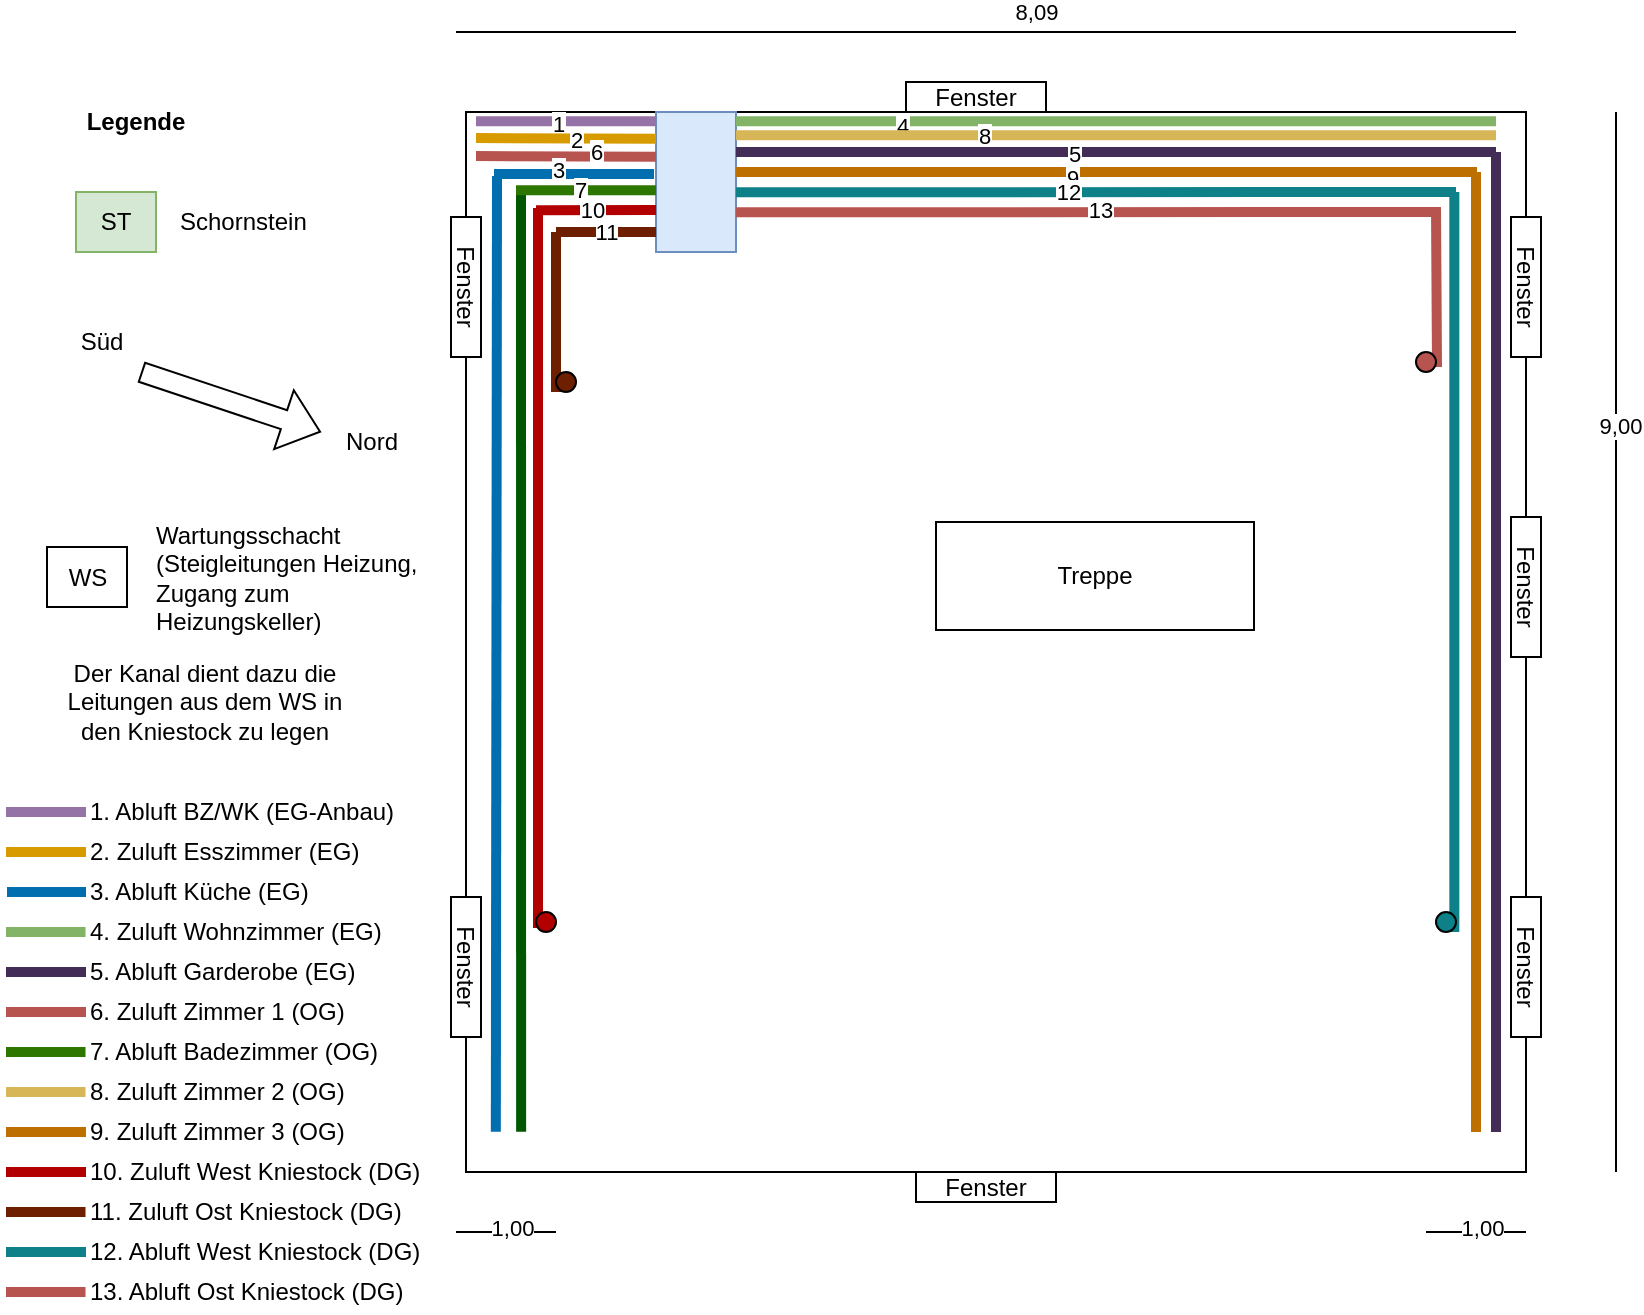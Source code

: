 <mxfile version="24.8.3">
  <diagram name="Seite-1" id="Y9C5wVx7RIW8EZkptMKy">
    <mxGraphModel dx="979" dy="818" grid="1" gridSize="10" guides="1" tooltips="1" connect="1" arrows="1" fold="1" page="1" pageScale="1" pageWidth="827" pageHeight="1169" math="0" shadow="0">
      <root>
        <mxCell id="0" />
        <mxCell id="1" parent="0" />
        <mxCell id="4Ki8aTBxuD5668MgcmTE-1" value="" style="whiteSpace=wrap;html=1;aspect=fixed;fillColor=none;strokeColor=#000000;verticalAlign=middle;align=left;" parent="1" vertex="1">
          <mxGeometry x="235" y="80" width="530" height="530" as="geometry" />
        </mxCell>
        <mxCell id="4Ki8aTBxuD5668MgcmTE-4" value="Treppe" style="rounded=0;whiteSpace=wrap;html=1;" parent="1" vertex="1">
          <mxGeometry x="470" y="285" width="159" height="54" as="geometry" />
        </mxCell>
        <mxCell id="4Ki8aTBxuD5668MgcmTE-14" value="" style="endArrow=none;html=1;rounded=0;" parent="1" edge="1">
          <mxGeometry width="50" height="50" relative="1" as="geometry">
            <mxPoint x="760" y="40" as="sourcePoint" />
            <mxPoint x="230" y="40" as="targetPoint" />
          </mxGeometry>
        </mxCell>
        <mxCell id="4Ki8aTBxuD5668MgcmTE-15" value="&lt;div&gt;8,09&lt;/div&gt;" style="edgeLabel;html=1;align=center;verticalAlign=middle;resizable=0;points=[];" parent="4Ki8aTBxuD5668MgcmTE-14" vertex="1" connectable="0">
          <mxGeometry x="-0.185" y="2" relative="1" as="geometry">
            <mxPoint x="-24" y="-12" as="offset" />
          </mxGeometry>
        </mxCell>
        <mxCell id="4Ki8aTBxuD5668MgcmTE-17" value="ST" style="rounded=0;whiteSpace=wrap;html=1;fillColor=#d5e8d4;strokeColor=#82b366;" parent="1" vertex="1">
          <mxGeometry x="40" y="120" width="40" height="30" as="geometry" />
        </mxCell>
        <mxCell id="4Ki8aTBxuD5668MgcmTE-18" value="Schornstein " style="text;html=1;align=left;verticalAlign=middle;whiteSpace=wrap;rounded=0;" parent="1" vertex="1">
          <mxGeometry x="90" y="120" width="60" height="30" as="geometry" />
        </mxCell>
        <mxCell id="4Ki8aTBxuD5668MgcmTE-19" value="Legende" style="text;html=1;align=center;verticalAlign=middle;whiteSpace=wrap;rounded=0;fontStyle=1" parent="1" vertex="1">
          <mxGeometry x="40" y="70" width="60" height="30" as="geometry" />
        </mxCell>
        <mxCell id="4Ki8aTBxuD5668MgcmTE-20" value="" style="endArrow=none;html=1;rounded=0;" parent="1" edge="1">
          <mxGeometry width="50" height="50" relative="1" as="geometry">
            <mxPoint x="810" y="610" as="sourcePoint" />
            <mxPoint x="810" y="80" as="targetPoint" />
          </mxGeometry>
        </mxCell>
        <mxCell id="4Ki8aTBxuD5668MgcmTE-21" value="9,00" style="edgeLabel;html=1;align=center;verticalAlign=middle;resizable=0;points=[];" parent="4Ki8aTBxuD5668MgcmTE-20" vertex="1" connectable="0">
          <mxGeometry x="0.41" y="-2" relative="1" as="geometry">
            <mxPoint as="offset" />
          </mxGeometry>
        </mxCell>
        <mxCell id="4Ki8aTBxuD5668MgcmTE-23" value="" style="endArrow=none;html=1;rounded=0;" parent="1" edge="1">
          <mxGeometry width="50" height="50" relative="1" as="geometry">
            <mxPoint x="280" y="640" as="sourcePoint" />
            <mxPoint x="230" y="640" as="targetPoint" />
          </mxGeometry>
        </mxCell>
        <mxCell id="4Ki8aTBxuD5668MgcmTE-24" value="3" style="edgeLabel;html=1;align=center;verticalAlign=middle;resizable=0;points=[];" parent="4Ki8aTBxuD5668MgcmTE-23" vertex="1" connectable="0">
          <mxGeometry x="-0.069" y="-2" relative="1" as="geometry">
            <mxPoint as="offset" />
          </mxGeometry>
        </mxCell>
        <mxCell id="4Ki8aTBxuD5668MgcmTE-25" value="1,00" style="edgeLabel;html=1;align=center;verticalAlign=middle;resizable=0;points=[];" parent="4Ki8aTBxuD5668MgcmTE-23" vertex="1" connectable="0">
          <mxGeometry x="-0.097" y="-2" relative="1" as="geometry">
            <mxPoint as="offset" />
          </mxGeometry>
        </mxCell>
        <mxCell id="4Ki8aTBxuD5668MgcmTE-26" value="" style="endArrow=none;html=1;rounded=0;" parent="1" edge="1">
          <mxGeometry width="50" height="50" relative="1" as="geometry">
            <mxPoint x="765" y="640" as="sourcePoint" />
            <mxPoint x="715" y="640" as="targetPoint" />
          </mxGeometry>
        </mxCell>
        <mxCell id="4Ki8aTBxuD5668MgcmTE-27" value="3" style="edgeLabel;html=1;align=center;verticalAlign=middle;resizable=0;points=[];" parent="4Ki8aTBxuD5668MgcmTE-26" vertex="1" connectable="0">
          <mxGeometry x="-0.069" y="-2" relative="1" as="geometry">
            <mxPoint as="offset" />
          </mxGeometry>
        </mxCell>
        <mxCell id="4Ki8aTBxuD5668MgcmTE-28" value="1,00" style="edgeLabel;html=1;align=center;verticalAlign=middle;resizable=0;points=[];" parent="4Ki8aTBxuD5668MgcmTE-26" vertex="1" connectable="0">
          <mxGeometry x="-0.097" y="-2" relative="1" as="geometry">
            <mxPoint as="offset" />
          </mxGeometry>
        </mxCell>
        <mxCell id="4Ki8aTBxuD5668MgcmTE-29" value="" style="shape=flexArrow;endArrow=classic;html=1;rounded=0;" parent="1" edge="1">
          <mxGeometry width="50" height="50" relative="1" as="geometry">
            <mxPoint x="72.5" y="210" as="sourcePoint" />
            <mxPoint x="162.5" y="240" as="targetPoint" />
          </mxGeometry>
        </mxCell>
        <mxCell id="4Ki8aTBxuD5668MgcmTE-30" value="Süd" style="text;html=1;align=center;verticalAlign=middle;whiteSpace=wrap;rounded=0;" parent="1" vertex="1">
          <mxGeometry x="22.5" y="180" width="60" height="30" as="geometry" />
        </mxCell>
        <mxCell id="4Ki8aTBxuD5668MgcmTE-31" value="Nord" style="text;html=1;align=center;verticalAlign=middle;whiteSpace=wrap;rounded=0;" parent="1" vertex="1">
          <mxGeometry x="157.5" y="230" width="60" height="30" as="geometry" />
        </mxCell>
        <mxCell id="4Ki8aTBxuD5668MgcmTE-35" value="Der Kanal dient dazu die Leitungen aus dem WS in den Kniestock zu legen" style="text;html=1;align=center;verticalAlign=middle;whiteSpace=wrap;rounded=0;" parent="1" vertex="1">
          <mxGeometry x="25.5" y="357.5" width="157" height="35" as="geometry" />
        </mxCell>
        <mxCell id="4Ki8aTBxuD5668MgcmTE-36" value="Fenster" style="rounded=0;whiteSpace=wrap;html=1;" parent="1" vertex="1">
          <mxGeometry x="460" y="610" width="70" height="15" as="geometry" />
        </mxCell>
        <mxCell id="4Ki8aTBxuD5668MgcmTE-37" value="Fenster" style="rounded=0;whiteSpace=wrap;html=1;" parent="1" vertex="1">
          <mxGeometry x="455" y="65" width="70" height="15" as="geometry" />
        </mxCell>
        <mxCell id="4Ki8aTBxuD5668MgcmTE-38" value="Fenster" style="rounded=0;whiteSpace=wrap;html=1;rotation=90;" parent="1" vertex="1">
          <mxGeometry x="730" y="160" width="70" height="15" as="geometry" />
        </mxCell>
        <mxCell id="4Ki8aTBxuD5668MgcmTE-39" value="Fenster" style="rounded=0;whiteSpace=wrap;html=1;rotation=90;" parent="1" vertex="1">
          <mxGeometry x="730" y="500" width="70" height="15" as="geometry" />
        </mxCell>
        <mxCell id="4Ki8aTBxuD5668MgcmTE-40" value="Fenster" style="rounded=0;whiteSpace=wrap;html=1;rotation=90;" parent="1" vertex="1">
          <mxGeometry x="730" y="310" width="70" height="15" as="geometry" />
        </mxCell>
        <mxCell id="4Ki8aTBxuD5668MgcmTE-41" value="Fenster" style="rounded=0;whiteSpace=wrap;html=1;rotation=90;" parent="1" vertex="1">
          <mxGeometry x="200" y="160" width="70" height="15" as="geometry" />
        </mxCell>
        <mxCell id="4Ki8aTBxuD5668MgcmTE-42" value="Fenster" style="rounded=0;whiteSpace=wrap;html=1;rotation=90;" parent="1" vertex="1">
          <mxGeometry x="200" y="500" width="70" height="15" as="geometry" />
        </mxCell>
        <mxCell id="4Ki8aTBxuD5668MgcmTE-43" value="WS" style="rounded=0;whiteSpace=wrap;html=1;" parent="1" vertex="1">
          <mxGeometry x="25.5" y="297.5" width="40" height="30" as="geometry" />
        </mxCell>
        <mxCell id="4Ki8aTBxuD5668MgcmTE-44" value="Wartungsschacht&lt;br&gt;(Steigleitungen Heizung, Zugang zum Heizungskeller)" style="text;html=1;align=left;verticalAlign=middle;whiteSpace=wrap;rounded=0;" parent="1" vertex="1">
          <mxGeometry x="77.5" y="297.5" width="140" height="30" as="geometry" />
        </mxCell>
        <mxCell id="Gohh17GeNElbDkqMABfB-2" value="" style="rounded=0;whiteSpace=wrap;html=1;fillColor=#dae8fc;strokeColor=#6c8ebf;" parent="1" vertex="1">
          <mxGeometry x="330" y="80" width="40" height="70" as="geometry" />
        </mxCell>
        <mxCell id="Gohh17GeNElbDkqMABfB-8" value="" style="endArrow=none;html=1;rounded=0;strokeWidth=5;fillColor=#f0a30a;strokeColor=#BD7000;" parent="1" edge="1">
          <mxGeometry width="50" height="50" relative="1" as="geometry">
            <mxPoint x="740" y="590" as="sourcePoint" />
            <mxPoint x="740" y="110" as="targetPoint" />
          </mxGeometry>
        </mxCell>
        <mxCell id="Gohh17GeNElbDkqMABfB-9" value="" style="endArrow=none;html=1;rounded=0;strokeWidth=5;fillColor=#d5e8d4;strokeColor=#82b366;" parent="1" edge="1">
          <mxGeometry width="50" height="50" relative="1" as="geometry">
            <mxPoint x="750" y="84.58" as="sourcePoint" />
            <mxPoint x="370" y="84.58" as="targetPoint" />
          </mxGeometry>
        </mxCell>
        <mxCell id="Gohh17GeNElbDkqMABfB-40" value="4" style="edgeLabel;html=1;align=center;verticalAlign=middle;resizable=0;points=[];" parent="Gohh17GeNElbDkqMABfB-9" vertex="1" connectable="0">
          <mxGeometry x="0.564" y="2" relative="1" as="geometry">
            <mxPoint as="offset" />
          </mxGeometry>
        </mxCell>
        <mxCell id="Gohh17GeNElbDkqMABfB-10" value="" style="endArrow=none;html=1;rounded=0;strokeWidth=5;fillColor=#fff2cc;strokeColor=#d6b656;" parent="1" edge="1">
          <mxGeometry width="50" height="50" relative="1" as="geometry">
            <mxPoint x="750" y="91.58" as="sourcePoint" />
            <mxPoint x="370" y="91.58" as="targetPoint" />
          </mxGeometry>
        </mxCell>
        <mxCell id="Gohh17GeNElbDkqMABfB-43" value="8" style="edgeLabel;html=1;align=center;verticalAlign=middle;resizable=0;points=[];" parent="Gohh17GeNElbDkqMABfB-10" vertex="1" connectable="0">
          <mxGeometry x="0.351" relative="1" as="geometry">
            <mxPoint as="offset" />
          </mxGeometry>
        </mxCell>
        <mxCell id="Gohh17GeNElbDkqMABfB-11" value="" style="endArrow=none;html=1;rounded=0;strokeWidth=5;fillColor=#e1d5e7;strokeColor=#9673a6;exitX=0;exitY=0;exitDx=0;exitDy=0;" parent="1" edge="1">
          <mxGeometry width="50" height="50" relative="1" as="geometry">
            <mxPoint x="330" y="84.58" as="sourcePoint" />
            <mxPoint x="240" y="84.58" as="targetPoint" />
          </mxGeometry>
        </mxCell>
        <mxCell id="Gohh17GeNElbDkqMABfB-27" value="1" style="edgeLabel;html=1;align=center;verticalAlign=middle;resizable=0;points=[];" parent="Gohh17GeNElbDkqMABfB-11" vertex="1" connectable="0">
          <mxGeometry x="0.085" y="1" relative="1" as="geometry">
            <mxPoint as="offset" />
          </mxGeometry>
        </mxCell>
        <mxCell id="Gohh17GeNElbDkqMABfB-12" value="" style="endArrow=none;html=1;rounded=0;strokeWidth=5;fillColor=#ffe6cc;strokeColor=#d79b00;" parent="1" edge="1">
          <mxGeometry width="50" height="50" relative="1" as="geometry">
            <mxPoint x="330" y="93.42" as="sourcePoint" />
            <mxPoint x="240" y="93" as="targetPoint" />
          </mxGeometry>
        </mxCell>
        <mxCell id="Gohh17GeNElbDkqMABfB-28" value="2" style="edgeLabel;html=1;align=center;verticalAlign=middle;resizable=0;points=[];" parent="Gohh17GeNElbDkqMABfB-12" vertex="1" connectable="0">
          <mxGeometry x="-0.099" y="1" relative="1" as="geometry">
            <mxPoint as="offset" />
          </mxGeometry>
        </mxCell>
        <mxCell id="Gohh17GeNElbDkqMABfB-13" value="" style="endArrow=none;html=1;rounded=0;strokeWidth=5;fillColor=#f8cecc;strokeColor=#b85450;" parent="1" edge="1">
          <mxGeometry width="50" height="50" relative="1" as="geometry">
            <mxPoint x="330" y="102.42" as="sourcePoint" />
            <mxPoint x="240" y="102" as="targetPoint" />
          </mxGeometry>
        </mxCell>
        <mxCell id="Gohh17GeNElbDkqMABfB-33" value="6" style="edgeLabel;html=1;align=center;verticalAlign=middle;resizable=0;points=[];" parent="Gohh17GeNElbDkqMABfB-13" vertex="1" connectable="0">
          <mxGeometry x="-0.129" y="-3" relative="1" as="geometry">
            <mxPoint x="9" y="1" as="offset" />
          </mxGeometry>
        </mxCell>
        <mxCell id="Gohh17GeNElbDkqMABfB-14" value="" style="endArrow=none;html=1;rounded=0;strokeWidth=5;fillColor=#1ba1e2;strokeColor=#006EAF;exitX=0.047;exitY=0.962;exitDx=0;exitDy=0;exitPerimeter=0;" parent="1" edge="1">
          <mxGeometry width="50" height="50" relative="1" as="geometry">
            <mxPoint x="249.91" y="589.86" as="sourcePoint" />
            <mxPoint x="250.5" y="112" as="targetPoint" />
          </mxGeometry>
        </mxCell>
        <mxCell id="Gohh17GeNElbDkqMABfB-15" value="" style="endArrow=none;html=1;rounded=0;strokeWidth=5;fillColor=#1ba1e2;strokeColor=#006EAF;" parent="1" edge="1">
          <mxGeometry width="50" height="50" relative="1" as="geometry">
            <mxPoint x="329" y="111" as="sourcePoint" />
            <mxPoint x="249" y="111" as="targetPoint" />
          </mxGeometry>
        </mxCell>
        <mxCell id="Gohh17GeNElbDkqMABfB-32" value="3" style="edgeLabel;html=1;align=center;verticalAlign=middle;resizable=0;points=[];" parent="Gohh17GeNElbDkqMABfB-15" vertex="1" connectable="0">
          <mxGeometry x="0.213" y="-2" relative="1" as="geometry">
            <mxPoint as="offset" />
          </mxGeometry>
        </mxCell>
        <mxCell id="Gohh17GeNElbDkqMABfB-16" value="" style="endArrow=none;html=1;rounded=0;strokeWidth=5;fillColor=#008a00;strokeColor=#005700;exitX=0.052;exitY=0.962;exitDx=0;exitDy=0;exitPerimeter=0;" parent="1" source="4Ki8aTBxuD5668MgcmTE-1" edge="1">
          <mxGeometry width="50" height="50" relative="1" as="geometry">
            <mxPoint x="260.0" y="560.0" as="sourcePoint" />
            <mxPoint x="262.5" y="120" as="targetPoint" />
          </mxGeometry>
        </mxCell>
        <mxCell id="Gohh17GeNElbDkqMABfB-17" value="" style="endArrow=none;html=1;rounded=0;strokeWidth=5;fillColor=#60a917;strokeColor=#2D7600;" parent="1" edge="1">
          <mxGeometry width="50" height="50" relative="1" as="geometry">
            <mxPoint x="330" y="119.17" as="sourcePoint" />
            <mxPoint x="260" y="119.17" as="targetPoint" />
          </mxGeometry>
        </mxCell>
        <mxCell id="Gohh17GeNElbDkqMABfB-37" value="7" style="edgeLabel;html=1;align=center;verticalAlign=middle;resizable=0;points=[];" parent="Gohh17GeNElbDkqMABfB-17" vertex="1" connectable="0">
          <mxGeometry x="0.08" relative="1" as="geometry">
            <mxPoint as="offset" />
          </mxGeometry>
        </mxCell>
        <mxCell id="Gohh17GeNElbDkqMABfB-18" value="" style="endArrow=none;html=1;rounded=0;strokeWidth=5;fillColor=#76608a;strokeColor=#432D57;" parent="1" edge="1">
          <mxGeometry width="50" height="50" relative="1" as="geometry">
            <mxPoint x="750" y="100" as="sourcePoint" />
            <mxPoint x="370" y="100" as="targetPoint" />
          </mxGeometry>
        </mxCell>
        <mxCell id="Gohh17GeNElbDkqMABfB-46" value="5" style="edgeLabel;html=1;align=center;verticalAlign=middle;resizable=0;points=[];" parent="Gohh17GeNElbDkqMABfB-18" vertex="1" connectable="0">
          <mxGeometry x="0.114" y="1" relative="1" as="geometry">
            <mxPoint as="offset" />
          </mxGeometry>
        </mxCell>
        <mxCell id="Gohh17GeNElbDkqMABfB-19" value="" style="endArrow=none;html=1;rounded=0;strokeWidth=5;fillColor=#76608a;strokeColor=#432D57;" parent="1" edge="1">
          <mxGeometry width="50" height="50" relative="1" as="geometry">
            <mxPoint x="750" y="590" as="sourcePoint" />
            <mxPoint x="750" y="100" as="targetPoint" />
          </mxGeometry>
        </mxCell>
        <mxCell id="Gohh17GeNElbDkqMABfB-20" value="" style="endArrow=none;html=1;rounded=0;strokeWidth=5;fillColor=#f0a30a;strokeColor=#BD7000;" parent="1" edge="1">
          <mxGeometry width="50" height="50" relative="1" as="geometry">
            <mxPoint x="370" y="110" as="sourcePoint" />
            <mxPoint x="740.5" y="110" as="targetPoint" />
          </mxGeometry>
        </mxCell>
        <mxCell id="Gohh17GeNElbDkqMABfB-49" value="9" style="edgeLabel;html=1;align=center;verticalAlign=middle;resizable=0;points=[];" parent="Gohh17GeNElbDkqMABfB-20" vertex="1" connectable="0">
          <mxGeometry x="-0.096" y="-3" relative="1" as="geometry">
            <mxPoint as="offset" />
          </mxGeometry>
        </mxCell>
        <mxCell id="Gohh17GeNElbDkqMABfB-21" value="" style="endArrow=none;html=1;rounded=0;strokeWidth=5;fillColor=#e1d5e7;strokeColor=#9673a6;exitX=0;exitY=0.5;exitDx=0;exitDy=0;" parent="1" edge="1" source="Gohh17GeNElbDkqMABfB-22">
          <mxGeometry width="50" height="50" relative="1" as="geometry">
            <mxPoint x="40" y="430" as="sourcePoint" />
            <mxPoint x="5" y="430" as="targetPoint" />
          </mxGeometry>
        </mxCell>
        <mxCell id="Gohh17GeNElbDkqMABfB-22" value="1. Abluft BZ/WK (EG-Anbau)" style="text;html=1;align=left;verticalAlign=middle;whiteSpace=wrap;rounded=0;" parent="1" vertex="1">
          <mxGeometry x="45" y="420" width="170" height="20" as="geometry" />
        </mxCell>
        <mxCell id="Gohh17GeNElbDkqMABfB-23" value="" style="endArrow=none;html=1;rounded=0;strokeWidth=5;fillColor=#ffe6cc;strokeColor=#d79b00;exitX=0;exitY=0.5;exitDx=0;exitDy=0;" parent="1" edge="1" source="Gohh17GeNElbDkqMABfB-24">
          <mxGeometry width="50" height="50" relative="1" as="geometry">
            <mxPoint x="40" y="450" as="sourcePoint" />
            <mxPoint x="5" y="450" as="targetPoint" />
          </mxGeometry>
        </mxCell>
        <mxCell id="Gohh17GeNElbDkqMABfB-24" value="2. Zuluft Esszimmer (EG)" style="text;html=1;align=left;verticalAlign=middle;whiteSpace=wrap;rounded=0;" parent="1" vertex="1">
          <mxGeometry x="45" y="440" width="190" height="20" as="geometry" />
        </mxCell>
        <mxCell id="Gohh17GeNElbDkqMABfB-25" value="" style="endArrow=none;html=1;rounded=0;strokeWidth=5;fillColor=#f8cecc;strokeColor=#b85450;exitX=0;exitY=0.5;exitDx=0;exitDy=0;" parent="1" edge="1" source="Gohh17GeNElbDkqMABfB-26">
          <mxGeometry width="50" height="50" relative="1" as="geometry">
            <mxPoint x="40" y="530" as="sourcePoint" />
            <mxPoint x="5" y="530" as="targetPoint" />
          </mxGeometry>
        </mxCell>
        <mxCell id="Gohh17GeNElbDkqMABfB-26" value="6. Zuluft Zimmer 1 (OG)" style="text;html=1;align=left;verticalAlign=middle;whiteSpace=wrap;rounded=0;" parent="1" vertex="1">
          <mxGeometry x="45" y="520" width="190" height="20" as="geometry" />
        </mxCell>
        <mxCell id="Gohh17GeNElbDkqMABfB-30" value="" style="endArrow=none;html=1;rounded=0;strokeWidth=5;fillColor=#1ba1e2;strokeColor=#006EAF;exitX=0;exitY=0.5;exitDx=0;exitDy=0;" parent="1" edge="1" source="Gohh17GeNElbDkqMABfB-31">
          <mxGeometry width="50" height="50" relative="1" as="geometry">
            <mxPoint x="40" y="470" as="sourcePoint" />
            <mxPoint x="5.5" y="470" as="targetPoint" />
          </mxGeometry>
        </mxCell>
        <mxCell id="Gohh17GeNElbDkqMABfB-31" value="3. Abluft Küche (EG)" style="text;html=1;align=left;verticalAlign=middle;whiteSpace=wrap;rounded=0;" parent="1" vertex="1">
          <mxGeometry x="45" y="460" width="190" height="20" as="geometry" />
        </mxCell>
        <mxCell id="Gohh17GeNElbDkqMABfB-35" value="" style="endArrow=none;html=1;rounded=0;strokeWidth=5;fillColor=#60a917;strokeColor=#2D7600;exitX=0;exitY=0.5;exitDx=0;exitDy=0;" parent="1" edge="1" source="Gohh17GeNElbDkqMABfB-36">
          <mxGeometry width="50" height="50" relative="1" as="geometry">
            <mxPoint x="39.75" y="550" as="sourcePoint" />
            <mxPoint x="5" y="550" as="targetPoint" />
          </mxGeometry>
        </mxCell>
        <mxCell id="Gohh17GeNElbDkqMABfB-36" value="7. Abluft Badezimmer (OG)" style="text;html=1;align=left;verticalAlign=middle;whiteSpace=wrap;rounded=0;" parent="1" vertex="1">
          <mxGeometry x="44.75" y="540" width="190" height="20" as="geometry" />
        </mxCell>
        <mxCell id="Gohh17GeNElbDkqMABfB-38" value="" style="endArrow=none;html=1;rounded=0;strokeWidth=5;fillColor=#d5e8d4;strokeColor=#82b366;exitX=0;exitY=0.5;exitDx=0;exitDy=0;" parent="1" edge="1" source="Gohh17GeNElbDkqMABfB-39">
          <mxGeometry width="50" height="50" relative="1" as="geometry">
            <mxPoint x="40" y="490" as="sourcePoint" />
            <mxPoint x="5" y="490" as="targetPoint" />
          </mxGeometry>
        </mxCell>
        <mxCell id="Gohh17GeNElbDkqMABfB-39" value="4. Zuluft Wohnzimmer (EG)" style="text;html=1;align=left;verticalAlign=middle;whiteSpace=wrap;rounded=0;" parent="1" vertex="1">
          <mxGeometry x="44.75" y="480" width="190" height="20" as="geometry" />
        </mxCell>
        <mxCell id="Gohh17GeNElbDkqMABfB-41" value="" style="endArrow=none;html=1;rounded=0;strokeWidth=5;fillColor=#fff2cc;strokeColor=#d6b656;exitX=0;exitY=0.5;exitDx=0;exitDy=0;" parent="1" edge="1" source="Gohh17GeNElbDkqMABfB-42">
          <mxGeometry width="50" height="50" relative="1" as="geometry">
            <mxPoint x="40" y="570.35" as="sourcePoint" />
            <mxPoint x="5" y="570" as="targetPoint" />
          </mxGeometry>
        </mxCell>
        <mxCell id="Gohh17GeNElbDkqMABfB-42" value="8. Zuluft Zimmer 2 (OG)" style="text;html=1;align=left;verticalAlign=middle;whiteSpace=wrap;rounded=0;" parent="1" vertex="1">
          <mxGeometry x="44.75" y="560" width="190" height="20" as="geometry" />
        </mxCell>
        <mxCell id="Gohh17GeNElbDkqMABfB-44" value="" style="endArrow=none;html=1;rounded=0;strokeWidth=5;fillColor=#76608a;strokeColor=#432D57;exitX=0;exitY=0.5;exitDx=0;exitDy=0;" parent="1" edge="1" source="Gohh17GeNElbDkqMABfB-45">
          <mxGeometry width="50" height="50" relative="1" as="geometry">
            <mxPoint x="40" y="510" as="sourcePoint" />
            <mxPoint x="5" y="510" as="targetPoint" />
          </mxGeometry>
        </mxCell>
        <mxCell id="Gohh17GeNElbDkqMABfB-45" value="5. Abluft Garderobe (EG)" style="text;html=1;align=left;verticalAlign=middle;whiteSpace=wrap;rounded=0;" parent="1" vertex="1">
          <mxGeometry x="45" y="500" width="190" height="20" as="geometry" />
        </mxCell>
        <mxCell id="Gohh17GeNElbDkqMABfB-47" value="" style="endArrow=none;html=1;rounded=0;strokeWidth=5;fillColor=#f0a30a;strokeColor=#BD7000;entryX=0;entryY=0.5;entryDx=0;entryDy=0;" parent="1" edge="1" target="Gohh17GeNElbDkqMABfB-48">
          <mxGeometry width="50" height="50" relative="1" as="geometry">
            <mxPoint x="5" y="590" as="sourcePoint" />
            <mxPoint x="40" y="589.71" as="targetPoint" />
          </mxGeometry>
        </mxCell>
        <mxCell id="Gohh17GeNElbDkqMABfB-48" value="9. Zuluft Zimmer 3 (OG)" style="text;html=1;align=left;verticalAlign=middle;whiteSpace=wrap;rounded=0;" parent="1" vertex="1">
          <mxGeometry x="45" y="580" width="190" height="20" as="geometry" />
        </mxCell>
        <mxCell id="Gohh17GeNElbDkqMABfB-50" value="" style="endArrow=none;html=1;rounded=0;strokeWidth=5;fillColor=#e51400;strokeColor=#B20000;" parent="1" edge="1">
          <mxGeometry width="50" height="50" relative="1" as="geometry">
            <mxPoint x="330" y="129" as="sourcePoint" />
            <mxPoint x="270" y="129.17" as="targetPoint" />
          </mxGeometry>
        </mxCell>
        <mxCell id="Gohh17GeNElbDkqMABfB-51" value="10" style="edgeLabel;html=1;align=center;verticalAlign=middle;resizable=0;points=[];" parent="Gohh17GeNElbDkqMABfB-50" vertex="1" connectable="0">
          <mxGeometry x="0.08" relative="1" as="geometry">
            <mxPoint as="offset" />
          </mxGeometry>
        </mxCell>
        <mxCell id="Gohh17GeNElbDkqMABfB-54" value="" style="endArrow=none;html=1;rounded=0;strokeWidth=5;fillColor=#e51400;strokeColor=#B20000;exitX=0;exitY=0.5;exitDx=0;exitDy=0;" parent="1" edge="1" source="Gohh17GeNElbDkqMABfB-62">
          <mxGeometry width="50" height="50" relative="1" as="geometry">
            <mxPoint x="40" y="610" as="sourcePoint" />
            <mxPoint x="5" y="610" as="targetPoint" />
          </mxGeometry>
        </mxCell>
        <mxCell id="Gohh17GeNElbDkqMABfB-57" value="" style="endArrow=none;html=1;rounded=0;strokeWidth=5;fillColor=#e51400;strokeColor=#B20000;" parent="1" edge="1">
          <mxGeometry width="50" height="50" relative="1" as="geometry">
            <mxPoint x="271" y="128" as="sourcePoint" />
            <mxPoint x="271" y="488" as="targetPoint" />
          </mxGeometry>
        </mxCell>
        <mxCell id="Gohh17GeNElbDkqMABfB-58" value="" style="endArrow=none;html=1;rounded=0;strokeWidth=5;fillColor=#a0522d;strokeColor=#6D1F00;exitX=0;exitY=0.5;exitDx=0;exitDy=0;" parent="1" edge="1" source="Gohh17GeNElbDkqMABfB-63">
          <mxGeometry width="50" height="50" relative="1" as="geometry">
            <mxPoint x="40" y="630" as="sourcePoint" />
            <mxPoint x="5" y="630" as="targetPoint" />
          </mxGeometry>
        </mxCell>
        <mxCell id="Gohh17GeNElbDkqMABfB-59" value="" style="endArrow=none;html=1;rounded=0;strokeWidth=5;fillColor=#a0522d;strokeColor=#6D1F00;" parent="1" edge="1">
          <mxGeometry width="50" height="50" relative="1" as="geometry">
            <mxPoint x="330" y="140" as="sourcePoint" />
            <mxPoint x="280" y="140" as="targetPoint" />
          </mxGeometry>
        </mxCell>
        <mxCell id="Gohh17GeNElbDkqMABfB-61" value="11" style="edgeLabel;html=1;align=center;verticalAlign=middle;resizable=0;points=[];" parent="Gohh17GeNElbDkqMABfB-59" vertex="1" connectable="0">
          <mxGeometry x="0.023" relative="1" as="geometry">
            <mxPoint as="offset" />
          </mxGeometry>
        </mxCell>
        <mxCell id="Gohh17GeNElbDkqMABfB-60" value="" style="endArrow=none;html=1;rounded=0;strokeWidth=5;fillColor=#a0522d;strokeColor=#6D1F00;" parent="1" edge="1">
          <mxGeometry width="50" height="50" relative="1" as="geometry">
            <mxPoint x="280" y="140" as="sourcePoint" />
            <mxPoint x="280" y="220" as="targetPoint" />
          </mxGeometry>
        </mxCell>
        <mxCell id="Gohh17GeNElbDkqMABfB-62" value="10. Zuluft West Kniestock (DG) " style="text;html=1;align=left;verticalAlign=middle;whiteSpace=wrap;rounded=0;" parent="1" vertex="1">
          <mxGeometry x="45" y="600" width="190" height="20" as="geometry" />
        </mxCell>
        <mxCell id="Gohh17GeNElbDkqMABfB-63" value="11. Zuluft Ost&amp;nbsp;Kniestock (DG) " style="text;html=1;align=left;verticalAlign=middle;whiteSpace=wrap;rounded=0;" parent="1" vertex="1">
          <mxGeometry x="44.75" y="620" width="190" height="20" as="geometry" />
        </mxCell>
        <mxCell id="-tQOdb87ntga4wkvDzhh-1" value="" style="endArrow=none;html=1;rounded=0;strokeWidth=5;fillColor=#b0e3e6;strokeColor=#0e8088;exitX=0;exitY=0.5;exitDx=0;exitDy=0;" edge="1" parent="1" source="-tQOdb87ntga4wkvDzhh-3">
          <mxGeometry width="50" height="50" relative="1" as="geometry">
            <mxPoint x="40" y="650" as="sourcePoint" />
            <mxPoint x="5" y="650" as="targetPoint" />
          </mxGeometry>
        </mxCell>
        <mxCell id="-tQOdb87ntga4wkvDzhh-2" value="" style="endArrow=none;html=1;rounded=0;strokeWidth=5;fillColor=#f8cecc;strokeColor=#b85450;exitX=0;exitY=0.5;exitDx=0;exitDy=0;gradientColor=#ea6b66;" edge="1" parent="1" source="-tQOdb87ntga4wkvDzhh-4">
          <mxGeometry width="50" height="50" relative="1" as="geometry">
            <mxPoint x="40" y="670" as="sourcePoint" />
            <mxPoint x="5" y="670" as="targetPoint" />
          </mxGeometry>
        </mxCell>
        <mxCell id="-tQOdb87ntga4wkvDzhh-3" value="12. Abluft West&amp;nbsp;Kniestock (DG) " style="text;html=1;align=left;verticalAlign=middle;whiteSpace=wrap;rounded=0;" vertex="1" parent="1">
          <mxGeometry x="45" y="640" width="190" height="20" as="geometry" />
        </mxCell>
        <mxCell id="-tQOdb87ntga4wkvDzhh-4" value="13. Abluft Ost&amp;nbsp;Kniestock (DG) " style="text;html=1;align=left;verticalAlign=middle;whiteSpace=wrap;rounded=0;" vertex="1" parent="1">
          <mxGeometry x="44.75" y="660" width="190" height="20" as="geometry" />
        </mxCell>
        <mxCell id="-tQOdb87ntga4wkvDzhh-5" value="" style="endArrow=none;html=1;rounded=0;strokeWidth=5;fillColor=#b0e3e6;strokeColor=#0e8088;" edge="1" parent="1">
          <mxGeometry width="50" height="50" relative="1" as="geometry">
            <mxPoint x="730" y="120" as="sourcePoint" />
            <mxPoint x="370" y="120.17" as="targetPoint" />
          </mxGeometry>
        </mxCell>
        <mxCell id="-tQOdb87ntga4wkvDzhh-6" value="12" style="edgeLabel;html=1;align=center;verticalAlign=middle;resizable=0;points=[];" vertex="1" connectable="0" parent="-tQOdb87ntga4wkvDzhh-5">
          <mxGeometry x="0.08" relative="1" as="geometry">
            <mxPoint as="offset" />
          </mxGeometry>
        </mxCell>
        <mxCell id="-tQOdb87ntga4wkvDzhh-7" value="" style="endArrow=none;html=1;rounded=0;strokeWidth=5;fillColor=#b0e3e6;strokeColor=#0e8088;" edge="1" parent="1">
          <mxGeometry width="50" height="50" relative="1" as="geometry">
            <mxPoint x="729.17" y="120" as="sourcePoint" />
            <mxPoint x="729.17" y="490" as="targetPoint" />
          </mxGeometry>
        </mxCell>
        <mxCell id="-tQOdb87ntga4wkvDzhh-9" value="" style="endArrow=none;html=1;rounded=0;strokeWidth=5;fillColor=#f8cecc;strokeColor=#b85450;gradientColor=#ea6b66;" edge="1" parent="1">
          <mxGeometry width="50" height="50" relative="1" as="geometry">
            <mxPoint x="720.5" y="130" as="sourcePoint" />
            <mxPoint x="370" y="130.17" as="targetPoint" />
          </mxGeometry>
        </mxCell>
        <mxCell id="-tQOdb87ntga4wkvDzhh-14" value="13" style="edgeLabel;html=1;align=center;verticalAlign=middle;resizable=0;points=[];" vertex="1" connectable="0" parent="-tQOdb87ntga4wkvDzhh-9">
          <mxGeometry x="-0.037" y="-1" relative="1" as="geometry">
            <mxPoint as="offset" />
          </mxGeometry>
        </mxCell>
        <mxCell id="-tQOdb87ntga4wkvDzhh-10" value="" style="endArrow=none;html=1;rounded=0;strokeWidth=5;fillColor=#f8cecc;strokeColor=#b85450;gradientColor=#ea6b66;" edge="1" parent="1">
          <mxGeometry width="50" height="50" relative="1" as="geometry">
            <mxPoint x="720" y="127.5" as="sourcePoint" />
            <mxPoint x="720.5" y="207.5" as="targetPoint" />
          </mxGeometry>
        </mxCell>
        <mxCell id="-tQOdb87ntga4wkvDzhh-15" value="" style="ellipse;whiteSpace=wrap;html=1;aspect=fixed;fillColor=#B20000;" vertex="1" parent="1">
          <mxGeometry x="270" y="480" width="10" height="10" as="geometry" />
        </mxCell>
        <mxCell id="-tQOdb87ntga4wkvDzhh-17" value="" style="ellipse;whiteSpace=wrap;html=1;aspect=fixed;fillColor=#6D1F00;" vertex="1" parent="1">
          <mxGeometry x="280" y="210" width="10" height="10" as="geometry" />
        </mxCell>
        <mxCell id="-tQOdb87ntga4wkvDzhh-18" value="" style="ellipse;whiteSpace=wrap;html=1;aspect=fixed;fillColor=#B85450;" vertex="1" parent="1">
          <mxGeometry x="710" y="200" width="10" height="10" as="geometry" />
        </mxCell>
        <mxCell id="-tQOdb87ntga4wkvDzhh-21" value="" style="ellipse;whiteSpace=wrap;html=1;aspect=fixed;fillColor=#0E8088;" vertex="1" parent="1">
          <mxGeometry x="720" y="480" width="10" height="10" as="geometry" />
        </mxCell>
      </root>
    </mxGraphModel>
  </diagram>
</mxfile>
